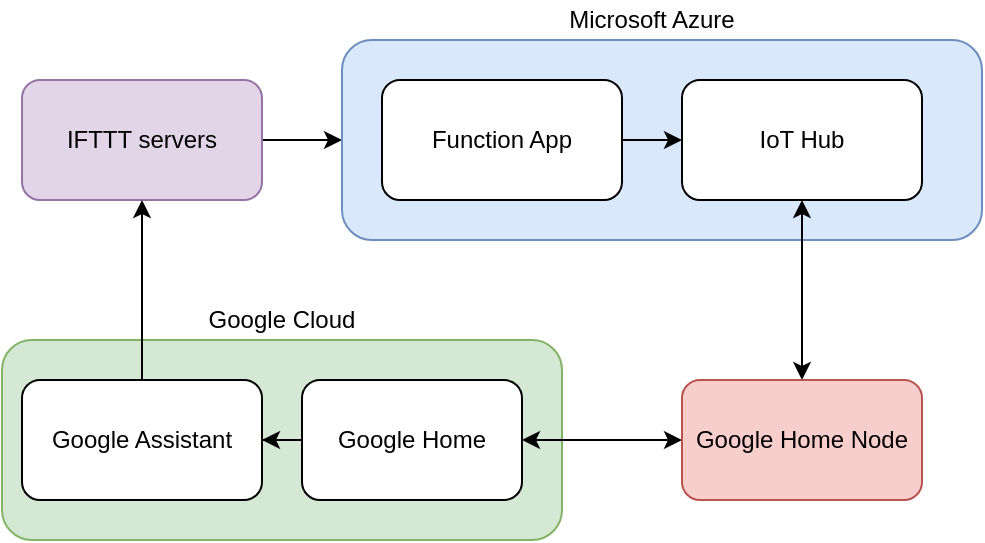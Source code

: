 <mxfile version="14.4.3" type="device"><diagram id="HWdyYzgWKbVjNk4N3NgD" name="Page-1"><mxGraphModel dx="853" dy="493" grid="1" gridSize="10" guides="1" tooltips="1" connect="1" arrows="1" fold="1" page="1" pageScale="1" pageWidth="850" pageHeight="1100" math="0" shadow="0"><root><mxCell id="0"/><mxCell id="1" parent="0"/><mxCell id="wNZeG2zSXATlF1FQdvDY-10" value="" style="rounded=1;whiteSpace=wrap;html=1;fillColor=#d5e8d4;strokeColor=#82b366;" vertex="1" parent="1"><mxGeometry x="60" y="330" width="280" height="100" as="geometry"/></mxCell><mxCell id="wNZeG2zSXATlF1FQdvDY-3" value="" style="edgeStyle=orthogonalEdgeStyle;rounded=0;orthogonalLoop=1;jettySize=auto;html=1;" edge="1" parent="1" source="wNZeG2zSXATlF1FQdvDY-1" target="wNZeG2zSXATlF1FQdvDY-2"><mxGeometry relative="1" as="geometry"/></mxCell><mxCell id="wNZeG2zSXATlF1FQdvDY-1" value="IFTTT servers" style="rounded=1;whiteSpace=wrap;html=1;fillColor=#e1d5e7;strokeColor=#9673a6;" vertex="1" parent="1"><mxGeometry x="70" y="200" width="120" height="60" as="geometry"/></mxCell><mxCell id="wNZeG2zSXATlF1FQdvDY-2" value="" style="whiteSpace=wrap;html=1;rounded=1;fillColor=#dae8fc;strokeColor=#6c8ebf;" vertex="1" parent="1"><mxGeometry x="230" y="180" width="320" height="100" as="geometry"/></mxCell><mxCell id="wNZeG2zSXATlF1FQdvDY-6" value="" style="edgeStyle=orthogonalEdgeStyle;rounded=0;orthogonalLoop=1;jettySize=auto;html=1;" edge="1" parent="1" source="wNZeG2zSXATlF1FQdvDY-4" target="wNZeG2zSXATlF1FQdvDY-5"><mxGeometry relative="1" as="geometry"/></mxCell><mxCell id="wNZeG2zSXATlF1FQdvDY-4" value="Function App" style="rounded=1;whiteSpace=wrap;html=1;" vertex="1" parent="1"><mxGeometry x="250" y="200" width="120" height="60" as="geometry"/></mxCell><mxCell id="wNZeG2zSXATlF1FQdvDY-5" value="IoT Hub" style="whiteSpace=wrap;html=1;rounded=1;" vertex="1" parent="1"><mxGeometry x="400" y="200" width="120" height="60" as="geometry"/></mxCell><mxCell id="wNZeG2zSXATlF1FQdvDY-7" value="Microsoft Azure" style="text;html=1;strokeColor=none;fillColor=none;align=center;verticalAlign=middle;whiteSpace=wrap;rounded=0;" vertex="1" parent="1"><mxGeometry x="330" y="160" width="110" height="20" as="geometry"/></mxCell><mxCell id="wNZeG2zSXATlF1FQdvDY-9" value="" style="edgeStyle=orthogonalEdgeStyle;rounded=0;orthogonalLoop=1;jettySize=auto;html=1;startArrow=classic;startFill=1;" edge="1" parent="1" source="wNZeG2zSXATlF1FQdvDY-8" target="wNZeG2zSXATlF1FQdvDY-5"><mxGeometry relative="1" as="geometry"/></mxCell><mxCell id="wNZeG2zSXATlF1FQdvDY-15" value="" style="edgeStyle=orthogonalEdgeStyle;rounded=0;orthogonalLoop=1;jettySize=auto;html=1;startArrow=classic;startFill=1;" edge="1" parent="1" source="wNZeG2zSXATlF1FQdvDY-8" target="wNZeG2zSXATlF1FQdvDY-11"><mxGeometry relative="1" as="geometry"/></mxCell><mxCell id="wNZeG2zSXATlF1FQdvDY-8" value="Google Home Node" style="rounded=1;whiteSpace=wrap;html=1;fillColor=#f8cecc;strokeColor=#b85450;" vertex="1" parent="1"><mxGeometry x="400" y="350" width="120" height="60" as="geometry"/></mxCell><mxCell id="wNZeG2zSXATlF1FQdvDY-16" value="" style="edgeStyle=orthogonalEdgeStyle;rounded=0;orthogonalLoop=1;jettySize=auto;html=1;startArrow=none;startFill=0;" edge="1" parent="1" source="wNZeG2zSXATlF1FQdvDY-11" target="wNZeG2zSXATlF1FQdvDY-12"><mxGeometry relative="1" as="geometry"/></mxCell><mxCell id="wNZeG2zSXATlF1FQdvDY-11" value="Google Home" style="rounded=1;whiteSpace=wrap;html=1;" vertex="1" parent="1"><mxGeometry x="210" y="350" width="110" height="60" as="geometry"/></mxCell><mxCell id="wNZeG2zSXATlF1FQdvDY-12" value="Google Assistant" style="rounded=1;whiteSpace=wrap;html=1;" vertex="1" parent="1"><mxGeometry x="70" y="350" width="120" height="60" as="geometry"/></mxCell><mxCell id="wNZeG2zSXATlF1FQdvDY-13" value="" style="endArrow=classic;startArrow=none;html=1;exitX=0.5;exitY=0;exitDx=0;exitDy=0;entryX=0.5;entryY=1;entryDx=0;entryDy=0;startFill=0;" edge="1" parent="1" source="wNZeG2zSXATlF1FQdvDY-12" target="wNZeG2zSXATlF1FQdvDY-1"><mxGeometry width="50" height="50" relative="1" as="geometry"><mxPoint x="350" y="380" as="sourcePoint"/><mxPoint x="400" y="330" as="targetPoint"/></mxGeometry></mxCell><mxCell id="wNZeG2zSXATlF1FQdvDY-17" value="Google Cloud" style="text;html=1;strokeColor=none;fillColor=none;align=center;verticalAlign=middle;whiteSpace=wrap;rounded=0;" vertex="1" parent="1"><mxGeometry x="145" y="310" width="110" height="20" as="geometry"/></mxCell></root></mxGraphModel></diagram></mxfile>
